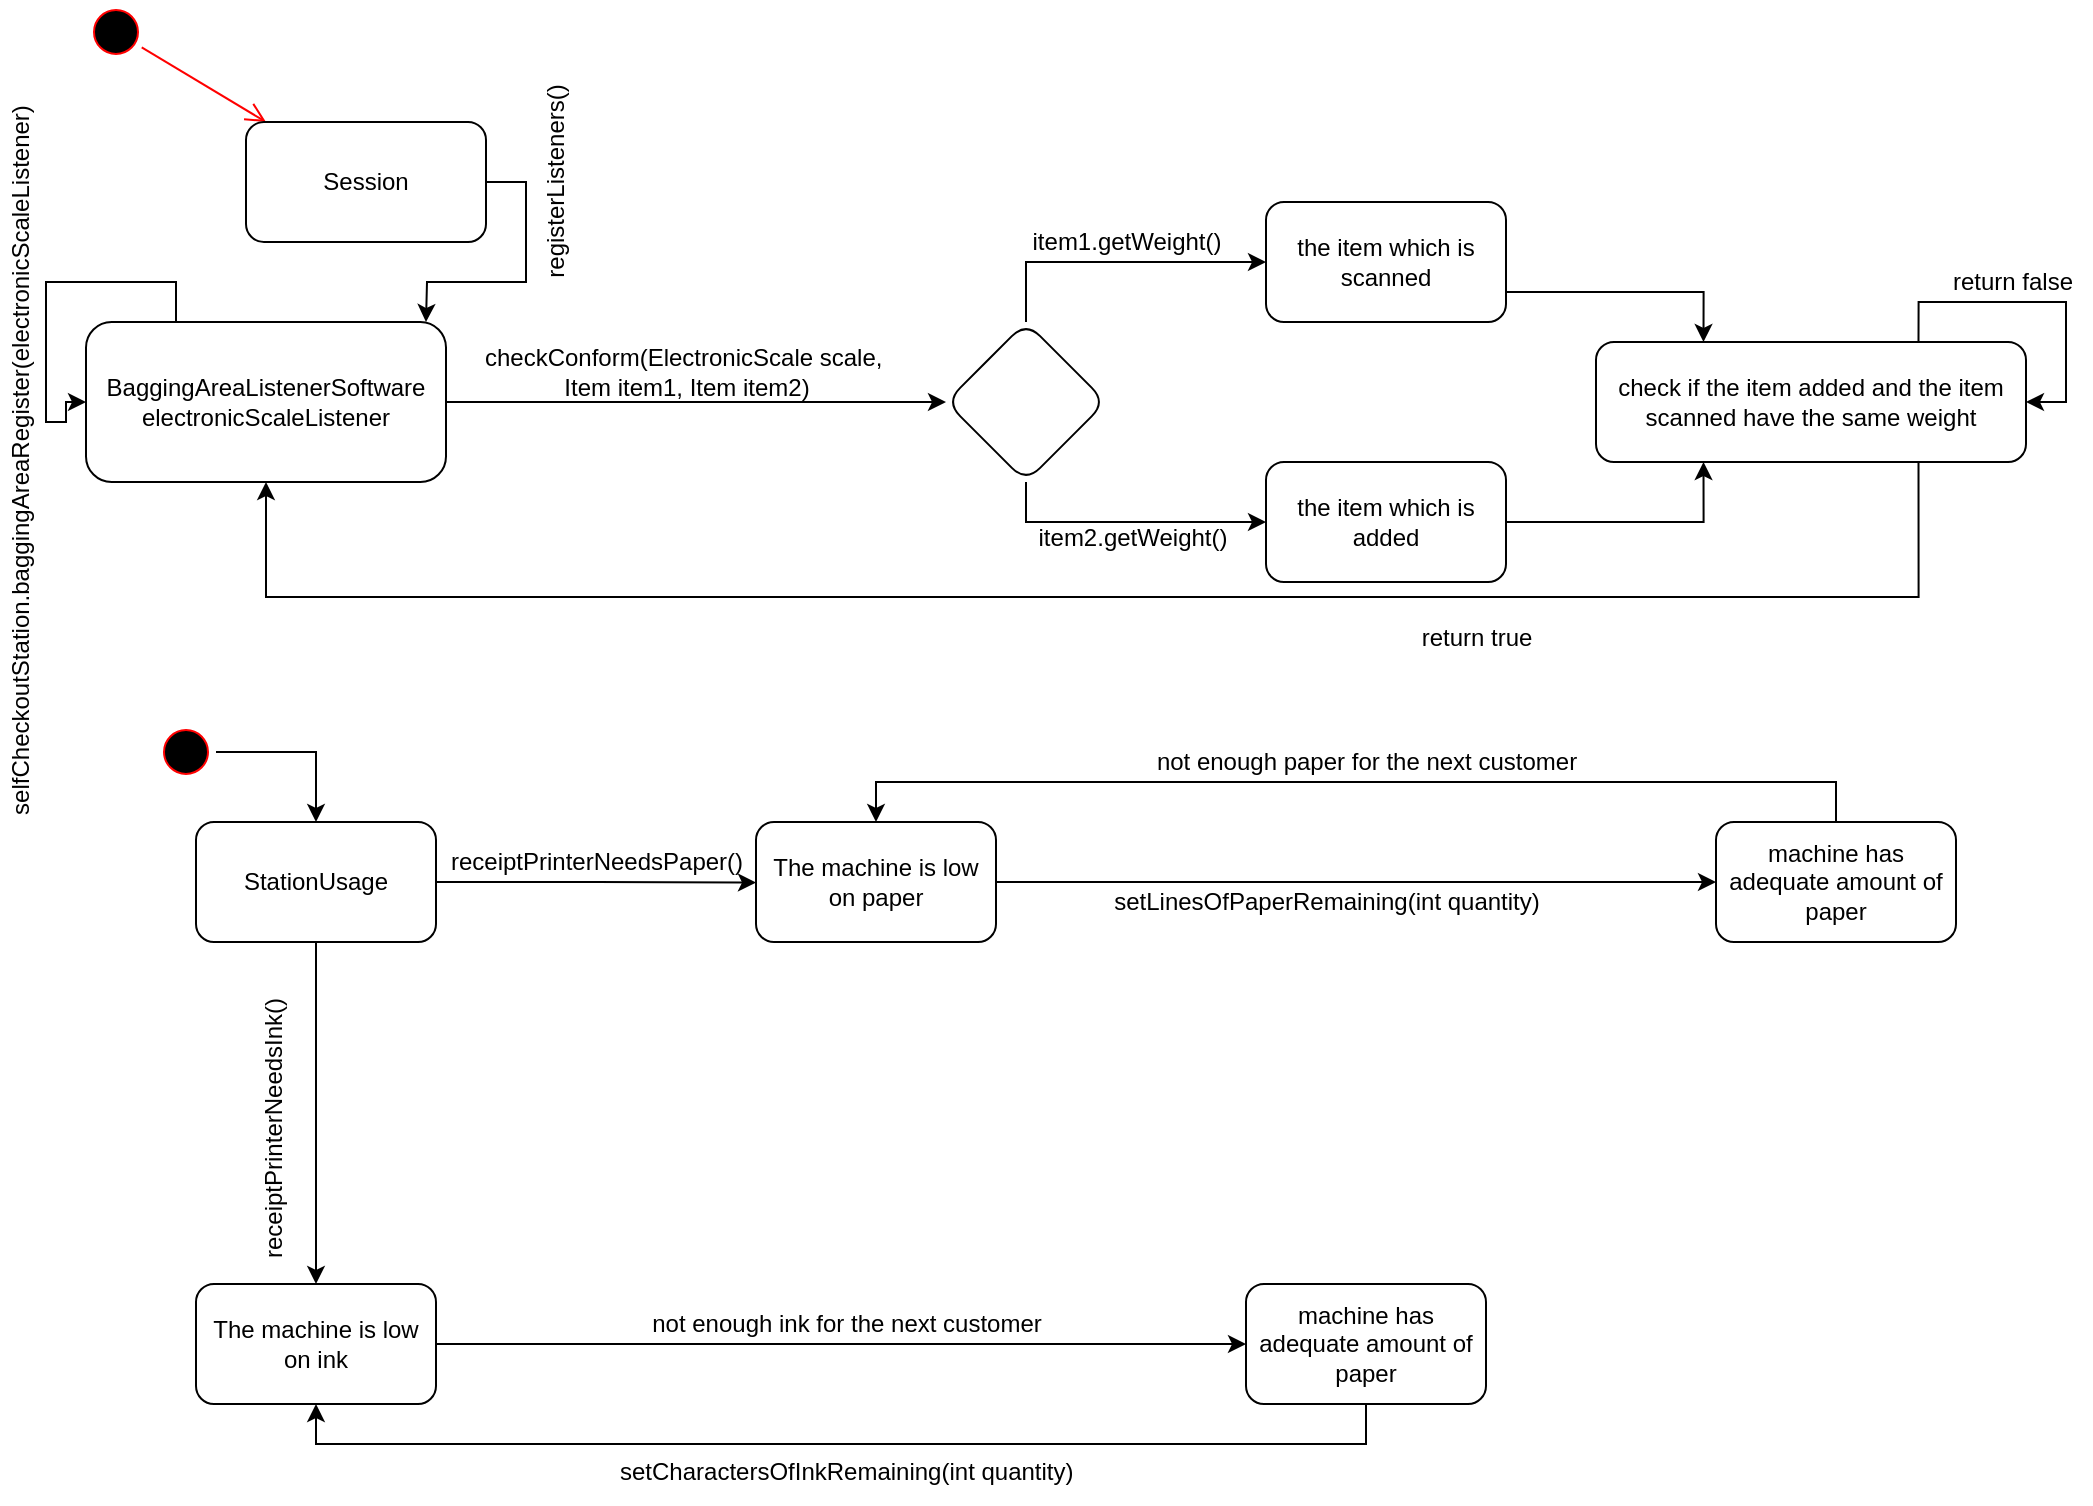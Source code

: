 <mxfile version="14.6.0" type="github">
  <diagram name="Page-1" id="58cdce13-f638-feb5-8d6f-7d28b1aa9fa0">
    <mxGraphModel dx="2015" dy="1045" grid="1" gridSize="10" guides="1" tooltips="1" connect="1" arrows="1" fold="1" page="1" pageScale="1" pageWidth="1169" pageHeight="827" background="#ffffff" math="0" shadow="0">
      <root>
        <mxCell id="0" />
        <mxCell id="1" parent="0" />
        <mxCell id="382b91b5511bd0f7-1" value="" style="ellipse;html=1;shape=startState;fillColor=#000000;strokeColor=#ff0000;rounded=1;shadow=0;comic=0;labelBackgroundColor=none;fontFamily=Verdana;fontSize=12;fontColor=#000000;align=center;direction=south;" parent="1" vertex="1">
          <mxGeometry x="50" y="50" width="30" height="30" as="geometry" />
        </mxCell>
        <mxCell id="2a3bc250acf0617d-9" style="html=1;labelBackgroundColor=none;endArrow=open;endSize=8;strokeColor=#ff0000;fontFamily=Verdana;fontSize=12;align=left;" parent="1" source="382b91b5511bd0f7-1" edge="1">
          <mxGeometry relative="1" as="geometry">
            <mxPoint x="140" y="110" as="targetPoint" />
          </mxGeometry>
        </mxCell>
        <mxCell id="Be6lSzht7YguLda0xwmB-3" style="edgeStyle=orthogonalEdgeStyle;rounded=0;orthogonalLoop=1;jettySize=auto;html=1;exitX=1;exitY=0.5;exitDx=0;exitDy=0;" edge="1" parent="1" source="xssw3f7ktqk-VE-2RlWA-73">
          <mxGeometry relative="1" as="geometry">
            <mxPoint x="220" y="210" as="targetPoint" />
          </mxGeometry>
        </mxCell>
        <mxCell id="xssw3f7ktqk-VE-2RlWA-73" value="Session" style="whiteSpace=wrap;html=1;fillColor=#ffffff;gradientColor=none;rounded=1;" parent="1" vertex="1">
          <mxGeometry x="130" y="110" width="120" height="60" as="geometry" />
        </mxCell>
        <mxCell id="xssw3f7ktqk-VE-2RlWA-80" style="edgeStyle=orthogonalEdgeStyle;rounded=0;orthogonalLoop=1;jettySize=auto;html=1;exitX=1;exitY=0.5;exitDx=0;exitDy=0;endArrow=classic;endFill=1;strokeColor=#000000;entryX=0;entryY=0.5;entryDx=0;entryDy=0;" parent="1" source="xssw3f7ktqk-VE-2RlWA-76" target="xssw3f7ktqk-VE-2RlWA-84" edge="1">
          <mxGeometry relative="1" as="geometry">
            <mxPoint x="480" y="220" as="targetPoint" />
            <Array as="points">
              <mxPoint x="480" y="250" />
            </Array>
          </mxGeometry>
        </mxCell>
        <mxCell id="xssw3f7ktqk-VE-2RlWA-82" style="edgeStyle=orthogonalEdgeStyle;rounded=0;orthogonalLoop=1;jettySize=auto;html=1;exitX=0.25;exitY=0;exitDx=0;exitDy=0;endArrow=classic;endFill=1;strokeColor=#000000;entryX=0;entryY=0.5;entryDx=0;entryDy=0;" parent="1" source="xssw3f7ktqk-VE-2RlWA-76" target="xssw3f7ktqk-VE-2RlWA-76" edge="1">
          <mxGeometry relative="1" as="geometry">
            <mxPoint x="40" y="220" as="targetPoint" />
            <Array as="points">
              <mxPoint x="95" y="190" />
              <mxPoint x="30" y="190" />
              <mxPoint x="30" y="260" />
              <mxPoint x="40" y="260" />
              <mxPoint x="40" y="250" />
            </Array>
          </mxGeometry>
        </mxCell>
        <mxCell id="xssw3f7ktqk-VE-2RlWA-76" value="BaggingAreaListenerSoftware&lt;br&gt;electronicScaleListener" style="whiteSpace=wrap;html=1;rounded=1;fillColor=#ffffff;gradientColor=none;arcSize=16;" parent="1" vertex="1">
          <mxGeometry x="50" y="210" width="180" height="80" as="geometry" />
        </mxCell>
        <mxCell id="xssw3f7ktqk-VE-2RlWA-77" value="registerListeners()" style="text;html=1;align=center;verticalAlign=middle;resizable=0;points=[];autosize=1;strokeColor=none;rotation=-90;" parent="1" vertex="1">
          <mxGeometry x="230" y="130" width="110" height="20" as="geometry" />
        </mxCell>
        <mxCell id="xssw3f7ktqk-VE-2RlWA-79" value="selfCheckoutStation.baggingAreaRegister(electronicScaleListener)" style="text;html=1;align=center;verticalAlign=middle;resizable=0;points=[];autosize=1;strokeColor=none;rotation=-90;" parent="1" vertex="1">
          <mxGeometry x="-167.5" y="270" width="370" height="20" as="geometry" />
        </mxCell>
        <mxCell id="xssw3f7ktqk-VE-2RlWA-81" value="checkConform(ElectronicScale scale,&amp;nbsp;&lt;br&gt;Item item1, Item item2)" style="text;html=1;align=center;verticalAlign=middle;resizable=0;points=[];autosize=1;strokeColor=none;" parent="1" vertex="1">
          <mxGeometry x="240" y="220" width="220" height="30" as="geometry" />
        </mxCell>
        <mxCell id="xssw3f7ktqk-VE-2RlWA-95" style="edgeStyle=orthogonalEdgeStyle;rounded=0;orthogonalLoop=1;jettySize=auto;html=1;exitX=1;exitY=0.75;exitDx=0;exitDy=0;endArrow=classic;endFill=1;strokeColor=#000000;entryX=0.25;entryY=0;entryDx=0;entryDy=0;" parent="1" source="xssw3f7ktqk-VE-2RlWA-83" target="xssw3f7ktqk-VE-2RlWA-97" edge="1">
          <mxGeometry relative="1" as="geometry">
            <mxPoint x="830" y="195" as="targetPoint" />
          </mxGeometry>
        </mxCell>
        <mxCell id="xssw3f7ktqk-VE-2RlWA-83" value="the item which is scanned" style="whiteSpace=wrap;html=1;rounded=1;fillColor=#ffffff;gradientColor=none;" parent="1" vertex="1">
          <mxGeometry x="640" y="150" width="120" height="60" as="geometry" />
        </mxCell>
        <mxCell id="xssw3f7ktqk-VE-2RlWA-85" style="edgeStyle=orthogonalEdgeStyle;rounded=0;orthogonalLoop=1;jettySize=auto;html=1;exitX=0.5;exitY=0;exitDx=0;exitDy=0;endArrow=classic;endFill=1;strokeColor=#000000;entryX=0;entryY=0.5;entryDx=0;entryDy=0;" parent="1" source="xssw3f7ktqk-VE-2RlWA-84" target="xssw3f7ktqk-VE-2RlWA-83" edge="1">
          <mxGeometry relative="1" as="geometry">
            <mxPoint x="610" y="180" as="targetPoint" />
            <Array as="points">
              <mxPoint x="520" y="180" />
            </Array>
          </mxGeometry>
        </mxCell>
        <mxCell id="xssw3f7ktqk-VE-2RlWA-86" style="edgeStyle=orthogonalEdgeStyle;rounded=0;orthogonalLoop=1;jettySize=auto;html=1;exitX=0.5;exitY=1;exitDx=0;exitDy=0;endArrow=classic;endFill=1;strokeColor=#000000;entryX=0;entryY=0.5;entryDx=0;entryDy=0;" parent="1" source="xssw3f7ktqk-VE-2RlWA-84" target="xssw3f7ktqk-VE-2RlWA-87" edge="1">
          <mxGeometry relative="1" as="geometry">
            <mxPoint x="630" y="310" as="targetPoint" />
            <Array as="points">
              <mxPoint x="520" y="310" />
            </Array>
          </mxGeometry>
        </mxCell>
        <mxCell id="xssw3f7ktqk-VE-2RlWA-84" value="" style="rhombus;whiteSpace=wrap;html=1;rounded=1;fillColor=#ffffff;gradientColor=none;" parent="1" vertex="1">
          <mxGeometry x="480" y="210" width="80" height="80" as="geometry" />
        </mxCell>
        <mxCell id="xssw3f7ktqk-VE-2RlWA-98" style="edgeStyle=orthogonalEdgeStyle;rounded=0;orthogonalLoop=1;jettySize=auto;html=1;exitX=1;exitY=0.5;exitDx=0;exitDy=0;endArrow=classic;endFill=1;strokeColor=#000000;entryX=0.25;entryY=1;entryDx=0;entryDy=0;" parent="1" source="xssw3f7ktqk-VE-2RlWA-87" target="xssw3f7ktqk-VE-2RlWA-97" edge="1">
          <mxGeometry relative="1" as="geometry">
            <mxPoint x="840" y="310" as="targetPoint" />
          </mxGeometry>
        </mxCell>
        <mxCell id="xssw3f7ktqk-VE-2RlWA-87" value="the item which is added" style="whiteSpace=wrap;html=1;rounded=1;fillColor=#ffffff;gradientColor=none;" parent="1" vertex="1">
          <mxGeometry x="640" y="280" width="120" height="60" as="geometry" />
        </mxCell>
        <mxCell id="xssw3f7ktqk-VE-2RlWA-92" value="item1.getWeight()" style="text;html=1;align=center;verticalAlign=middle;resizable=0;points=[];autosize=1;strokeColor=none;" parent="1" vertex="1">
          <mxGeometry x="515" y="160" width="110" height="20" as="geometry" />
        </mxCell>
        <mxCell id="xssw3f7ktqk-VE-2RlWA-101" style="edgeStyle=orthogonalEdgeStyle;rounded=0;orthogonalLoop=1;jettySize=auto;html=1;exitX=0.75;exitY=0;exitDx=0;exitDy=0;endArrow=classic;endFill=1;strokeColor=#000000;entryX=1;entryY=0.5;entryDx=0;entryDy=0;" parent="1" source="xssw3f7ktqk-VE-2RlWA-97" target="xssw3f7ktqk-VE-2RlWA-97" edge="1">
          <mxGeometry relative="1" as="geometry">
            <mxPoint x="966" y="170" as="targetPoint" />
          </mxGeometry>
        </mxCell>
        <mxCell id="s9yy3590e8Yyd1TPge8H-1" style="edgeStyle=orthogonalEdgeStyle;rounded=0;orthogonalLoop=1;jettySize=auto;html=1;exitX=0.75;exitY=1;exitDx=0;exitDy=0;entryX=0.5;entryY=1;entryDx=0;entryDy=0;" parent="1" source="xssw3f7ktqk-VE-2RlWA-97" target="xssw3f7ktqk-VE-2RlWA-76" edge="1">
          <mxGeometry relative="1" as="geometry">
            <Array as="points">
              <mxPoint x="966.5" y="347.5" />
              <mxPoint x="140.5" y="347.5" />
            </Array>
          </mxGeometry>
        </mxCell>
        <mxCell id="xssw3f7ktqk-VE-2RlWA-97" value="check if the item added and the item scanned have the same weight" style="whiteSpace=wrap;html=1;rounded=1;fillColor=#ffffff;gradientColor=none;" parent="1" vertex="1">
          <mxGeometry x="805" y="220" width="215" height="60" as="geometry" />
        </mxCell>
        <mxCell id="xssw3f7ktqk-VE-2RlWA-102" value="return false" style="text;html=1;align=center;verticalAlign=middle;resizable=0;points=[];autosize=1;strokeColor=none;" parent="1" vertex="1">
          <mxGeometry x="972.5" y="180" width="80" height="20" as="geometry" />
        </mxCell>
        <mxCell id="s9yy3590e8Yyd1TPge8H-8" style="edgeStyle=orthogonalEdgeStyle;rounded=0;orthogonalLoop=1;jettySize=auto;html=1;exitX=0.5;exitY=0;exitDx=0;exitDy=0;" parent="1" source="s9yy3590e8Yyd1TPge8H-6" target="s9yy3590e8Yyd1TPge8H-9" edge="1">
          <mxGeometry relative="1" as="geometry">
            <mxPoint x="165" y="470" as="targetPoint" />
          </mxGeometry>
        </mxCell>
        <mxCell id="s9yy3590e8Yyd1TPge8H-6" value="" style="ellipse;html=1;shape=startState;fillColor=#000000;strokeColor=#ff0000;rounded=1;shadow=0;comic=0;labelBackgroundColor=none;fontFamily=Verdana;fontSize=12;fontColor=#000000;align=center;direction=south;" parent="1" vertex="1">
          <mxGeometry x="85" y="410" width="30" height="30" as="geometry" />
        </mxCell>
        <mxCell id="s9yy3590e8Yyd1TPge8H-10" style="edgeStyle=orthogonalEdgeStyle;rounded=0;orthogonalLoop=1;jettySize=auto;html=1;exitX=1;exitY=0.5;exitDx=0;exitDy=0;" parent="1" source="s9yy3590e8Yyd1TPge8H-9" edge="1">
          <mxGeometry relative="1" as="geometry">
            <mxPoint x="385" y="490.294" as="targetPoint" />
          </mxGeometry>
        </mxCell>
        <mxCell id="s9yy3590e8Yyd1TPge8H-11" style="edgeStyle=orthogonalEdgeStyle;rounded=0;orthogonalLoop=1;jettySize=auto;html=1;exitX=0.5;exitY=1;exitDx=0;exitDy=0;entryX=0.5;entryY=0;entryDx=0;entryDy=0;" parent="1" source="s9yy3590e8Yyd1TPge8H-9" target="s9yy3590e8Yyd1TPge8H-14" edge="1">
          <mxGeometry relative="1" as="geometry">
            <mxPoint x="165.176" y="630" as="targetPoint" />
          </mxGeometry>
        </mxCell>
        <mxCell id="s9yy3590e8Yyd1TPge8H-9" value="StationUsage" style="rounded=1;whiteSpace=wrap;html=1;" parent="1" vertex="1">
          <mxGeometry x="105" y="460" width="120" height="60" as="geometry" />
        </mxCell>
        <mxCell id="s9yy3590e8Yyd1TPge8H-18" style="edgeStyle=orthogonalEdgeStyle;rounded=0;orthogonalLoop=1;jettySize=auto;html=1;exitX=1;exitY=0.5;exitDx=0;exitDy=0;entryX=0;entryY=0.5;entryDx=0;entryDy=0;" parent="1" source="s9yy3590e8Yyd1TPge8H-13" target="s9yy3590e8Yyd1TPge8H-17" edge="1">
          <mxGeometry relative="1" as="geometry" />
        </mxCell>
        <mxCell id="s9yy3590e8Yyd1TPge8H-13" value="The machine is low on paper&lt;span style=&quot;color: rgba(0 , 0 , 0 , 0) ; font-family: monospace ; font-size: 0px&quot;&gt;%3CmxGraphModel%3E%3Croot%3E%3CmxCell%20id%3D%220%22%2F%3E%3CmxCell%20id%3D%221%22%20parent%3D%220%22%2F%3E%3CmxCell%20id%3D%222%22%20value%3D%22%22%20style%3D%22ellipse%3Bhtml%3D1%3Bshape%3DstartState%3BfillColor%3D%23000000%3BstrokeColor%3D%23ff0000%3Brounded%3D1%3Bshadow%3D0%3Bcomic%3D0%3BlabelBackgroundColor%3Dnone%3BfontFamily%3DVerdana%3BfontSize%3D12%3BfontColor%3D%23000000%3Balign%3Dcenter%3Bdirection%3Dsouth%3B%22%20vertex%3D%221%22%20parent%3D%221%22%3E%3CmxGeometry%20x%3D%2250%22%20y%3D%2250%22%20width%3D%2230%22%20height%3D%2230%22%20as%3D%22geometry%22%2F%3E%3C%2FmxCell%3E%3C%2Froot%3E%3C%2FmxGraphModel%3E&lt;/span&gt;" style="rounded=1;whiteSpace=wrap;html=1;" parent="1" vertex="1">
          <mxGeometry x="385" y="460" width="120" height="60" as="geometry" />
        </mxCell>
        <mxCell id="s9yy3590e8Yyd1TPge8H-15" style="edgeStyle=orthogonalEdgeStyle;rounded=0;orthogonalLoop=1;jettySize=auto;html=1;exitX=1;exitY=0.5;exitDx=0;exitDy=0;entryX=0;entryY=0.5;entryDx=0;entryDy=0;" parent="1" source="s9yy3590e8Yyd1TPge8H-14" target="s9yy3590e8Yyd1TPge8H-16" edge="1">
          <mxGeometry relative="1" as="geometry">
            <mxPoint x="405" y="720.706" as="targetPoint" />
          </mxGeometry>
        </mxCell>
        <mxCell id="s9yy3590e8Yyd1TPge8H-14" value="The machine is low on ink&lt;span style=&quot;color: rgba(0 , 0 , 0 , 0) ; font-family: monospace ; font-size: 0px&quot;&gt;%3CmxGraphModel%3E%3Croot%3E%3CmxCell%20id%3D%220%22%2F%3E%3CmxCell%20id%3D%221%22%20parent%3D%220%22%2F%3E%3CmxCell%20id%3D%222%22%20value%3D%22%22%20style%3D%22ellipse%3Bhtml%3D1%3Bshape%3DstartState%3BfillColor%3D%23000000%3BstrokeColor%3D%23ff0000%3Brounded%3D1%3Bshadow%3D0%3Bcomic%3D0%3BlabelBackgroundColor%3Dnone%3BfontFamily%3DVerdana%3BfontSize%3D12%3BfontColor%3D%23000000%3Balign%3Dcenter%3Bdirection%3Dsouth%3B%22%20vertex%3D%221%22%20parent%3D%221%22%3E%3CmxGeometry%20x%3D%2250%22%20y%3D%2250%22%20width%3D%2230%22%20height%3D%2230%22%20as%3D%22geometry%22%2F%3E%3C%2FmxCell%3E%3C%2Froot%3E%3C%2FmxGraphModel%3E&lt;/span&gt;" style="rounded=1;whiteSpace=wrap;html=1;" parent="1" vertex="1">
          <mxGeometry x="105" y="691" width="120" height="60" as="geometry" />
        </mxCell>
        <mxCell id="s9yy3590e8Yyd1TPge8H-23" style="edgeStyle=orthogonalEdgeStyle;rounded=0;orthogonalLoop=1;jettySize=auto;html=1;exitX=0.5;exitY=1;exitDx=0;exitDy=0;entryX=0.5;entryY=1;entryDx=0;entryDy=0;" parent="1" source="s9yy3590e8Yyd1TPge8H-16" target="s9yy3590e8Yyd1TPge8H-14" edge="1">
          <mxGeometry relative="1" as="geometry" />
        </mxCell>
        <mxCell id="s9yy3590e8Yyd1TPge8H-16" value="machine has adequate amount of paper" style="rounded=1;whiteSpace=wrap;html=1;" parent="1" vertex="1">
          <mxGeometry x="630" y="691" width="120" height="60" as="geometry" />
        </mxCell>
        <mxCell id="s9yy3590e8Yyd1TPge8H-19" style="edgeStyle=orthogonalEdgeStyle;rounded=0;orthogonalLoop=1;jettySize=auto;html=1;exitX=0.5;exitY=0;exitDx=0;exitDy=0;entryX=0.5;entryY=0;entryDx=0;entryDy=0;" parent="1" source="s9yy3590e8Yyd1TPge8H-17" target="s9yy3590e8Yyd1TPge8H-13" edge="1">
          <mxGeometry relative="1" as="geometry">
            <mxPoint x="445" y="410" as="targetPoint" />
          </mxGeometry>
        </mxCell>
        <mxCell id="s9yy3590e8Yyd1TPge8H-17" value="machine has adequate amount of paper" style="rounded=1;whiteSpace=wrap;html=1;" parent="1" vertex="1">
          <mxGeometry x="865" y="460" width="120" height="60" as="geometry" />
        </mxCell>
        <mxCell id="s9yy3590e8Yyd1TPge8H-20" value="setLinesOfPaperRemaining(int quantity)" style="text;html=1;align=center;verticalAlign=middle;resizable=0;points=[];autosize=1;strokeColor=none;" parent="1" vertex="1">
          <mxGeometry x="555" y="490" width="230" height="20" as="geometry" />
        </mxCell>
        <mxCell id="s9yy3590e8Yyd1TPge8H-21" value="not enough paper for the next customer" style="text;html=1;align=center;verticalAlign=middle;resizable=0;points=[];autosize=1;strokeColor=none;" parent="1" vertex="1">
          <mxGeometry x="575" y="420" width="230" height="20" as="geometry" />
        </mxCell>
        <mxCell id="s9yy3590e8Yyd1TPge8H-24" value="setCharactersOfInkRemaining(int quantity)" style="text;whiteSpace=wrap;html=1;" parent="1" vertex="1">
          <mxGeometry x="315" y="771" width="250" height="30" as="geometry" />
        </mxCell>
        <mxCell id="s9yy3590e8Yyd1TPge8H-26" value="not enough ink for the next customer" style="text;html=1;align=center;verticalAlign=middle;resizable=0;points=[];autosize=1;strokeColor=none;" parent="1" vertex="1">
          <mxGeometry x="325" y="701" width="210" height="20" as="geometry" />
        </mxCell>
        <mxCell id="s9yy3590e8Yyd1TPge8H-27" value="receiptPrinterNeedsPaper()" style="text;html=1;align=center;verticalAlign=middle;resizable=0;points=[];autosize=1;strokeColor=none;" parent="1" vertex="1">
          <mxGeometry x="225" y="470" width="160" height="20" as="geometry" />
        </mxCell>
        <mxCell id="s9yy3590e8Yyd1TPge8H-29" value="receiptPrinterNeedsInk()" style="text;whiteSpace=wrap;html=1;rotation=-90;" parent="1" vertex="1">
          <mxGeometry x="70" y="590" width="150" height="30" as="geometry" />
        </mxCell>
        <mxCell id="Be6lSzht7YguLda0xwmB-1" value="item2.getWeight()" style="text;html=1;align=center;verticalAlign=middle;resizable=0;points=[];autosize=1;strokeColor=none;" vertex="1" parent="1">
          <mxGeometry x="517.5" y="307.5" width="110" height="20" as="geometry" />
        </mxCell>
        <mxCell id="Be6lSzht7YguLda0xwmB-2" value="return true" style="text;html=1;align=center;verticalAlign=middle;resizable=0;points=[];autosize=1;strokeColor=none;" vertex="1" parent="1">
          <mxGeometry x="710" y="357.5" width="70" height="20" as="geometry" />
        </mxCell>
      </root>
    </mxGraphModel>
  </diagram>
</mxfile>
